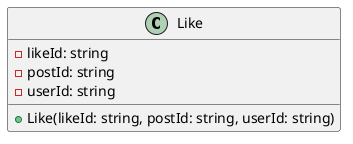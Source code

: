 @startuml Like

class Like {
    - likeId: string
    - postId: string
    - userId: string

    + Like(likeId: string, postId: string, userId: string)
}

@enduml